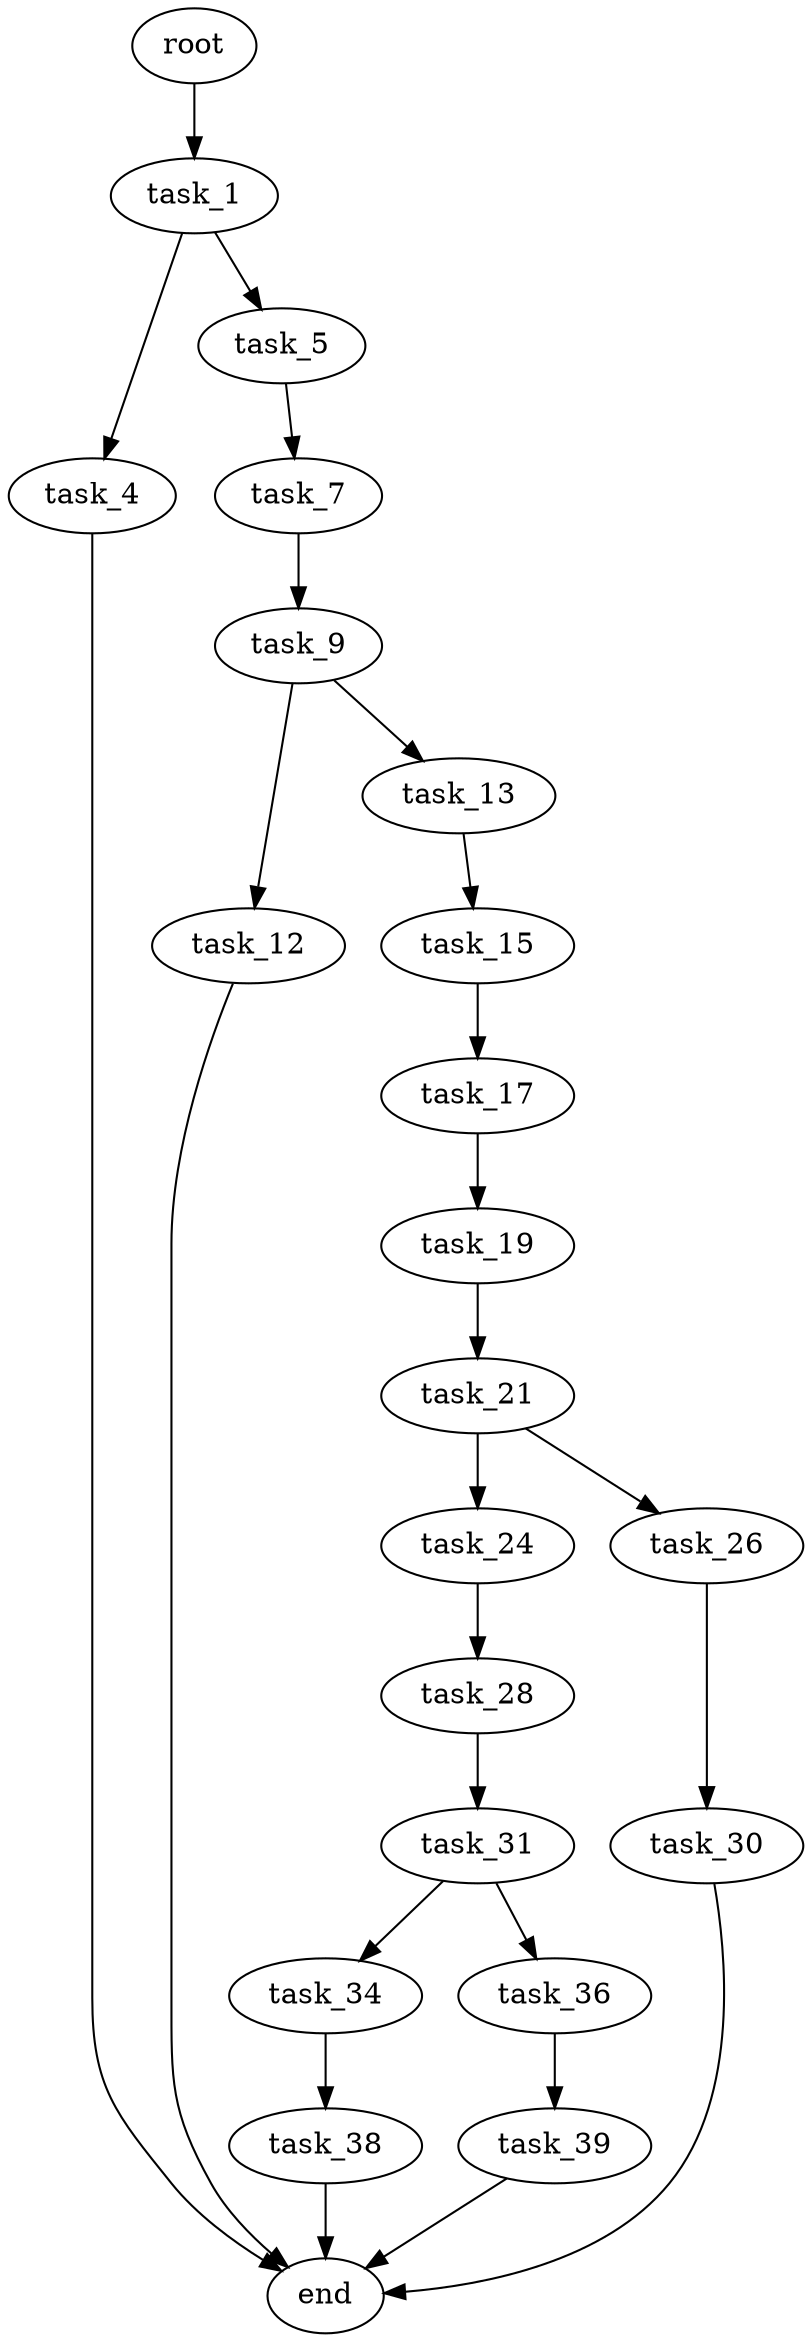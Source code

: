 digraph G {
  root [size="0.000000"];
  task_1 [size="799271601524.000000"];
  task_4 [size="347636754359.000000"];
  task_5 [size="8589934592.000000"];
  task_7 [size="68719476736.000000"];
  task_9 [size="2839347179.000000"];
  task_12 [size="39279522070.000000"];
  task_13 [size="2379027740.000000"];
  task_15 [size="7671925559.000000"];
  task_17 [size="549755813888.000000"];
  task_19 [size="1073741824000.000000"];
  task_21 [size="5141091696.000000"];
  task_24 [size="368293445632.000000"];
  task_26 [size="5947694712.000000"];
  task_28 [size="139650261526.000000"];
  task_30 [size="466439056178.000000"];
  task_31 [size="134217728000.000000"];
  task_34 [size="68719476736.000000"];
  task_36 [size="181108113083.000000"];
  task_38 [size="549755813888.000000"];
  task_39 [size="9471211863.000000"];
  end [size="0.000000"];

  root -> task_1 [size="1.000000"];
  task_1 -> task_4 [size="838860800.000000"];
  task_1 -> task_5 [size="838860800.000000"];
  task_4 -> end [size="1.000000"];
  task_5 -> task_7 [size="33554432.000000"];
  task_7 -> task_9 [size="134217728.000000"];
  task_9 -> task_12 [size="134217728.000000"];
  task_9 -> task_13 [size="134217728.000000"];
  task_12 -> end [size="1.000000"];
  task_13 -> task_15 [size="75497472.000000"];
  task_15 -> task_17 [size="301989888.000000"];
  task_17 -> task_19 [size="536870912.000000"];
  task_19 -> task_21 [size="838860800.000000"];
  task_21 -> task_24 [size="536870912.000000"];
  task_21 -> task_26 [size="536870912.000000"];
  task_24 -> task_28 [size="411041792.000000"];
  task_26 -> task_30 [size="134217728.000000"];
  task_28 -> task_31 [size="209715200.000000"];
  task_30 -> end [size="1.000000"];
  task_31 -> task_34 [size="209715200.000000"];
  task_31 -> task_36 [size="209715200.000000"];
  task_34 -> task_38 [size="134217728.000000"];
  task_36 -> task_39 [size="209715200.000000"];
  task_38 -> end [size="1.000000"];
  task_39 -> end [size="1.000000"];
}
